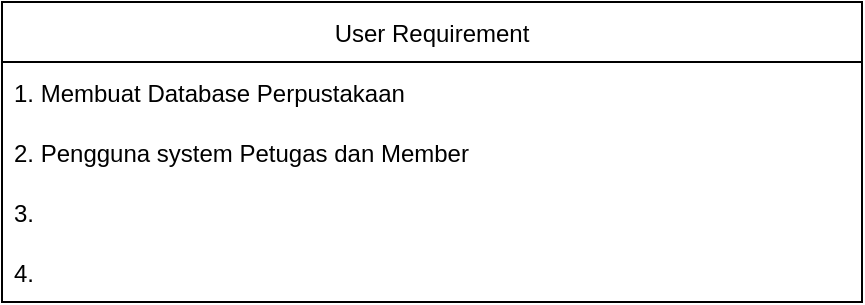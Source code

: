 <mxfile version="15.6.5" type="github"><diagram id="3bQUJpN8k2muaRIqIm6b" name="Page-1"><mxGraphModel dx="862" dy="428" grid="1" gridSize="10" guides="1" tooltips="1" connect="1" arrows="1" fold="1" page="1" pageScale="1" pageWidth="850" pageHeight="1100" math="0" shadow="0"><root><mxCell id="0"/><mxCell id="1" parent="0"/><mxCell id="HlvAQcf4TAFLOSOdBuCV-1" value="User Requirement" style="swimlane;fontStyle=0;childLayout=stackLayout;horizontal=1;startSize=30;horizontalStack=0;resizeParent=1;resizeParentMax=0;resizeLast=0;collapsible=1;marginBottom=0;fontColor=default;fillColor=default;strokeColor=default;" vertex="1" parent="1"><mxGeometry x="160" y="110" width="430" height="150" as="geometry"/></mxCell><mxCell id="HlvAQcf4TAFLOSOdBuCV-2" value="1. Membuat Database Perpustakaan" style="text;strokeColor=none;fillColor=none;align=left;verticalAlign=middle;spacingLeft=4;spacingRight=4;overflow=hidden;points=[[0,0.5],[1,0.5]];portConstraint=eastwest;rotatable=0;fontColor=default;" vertex="1" parent="HlvAQcf4TAFLOSOdBuCV-1"><mxGeometry y="30" width="430" height="30" as="geometry"/></mxCell><mxCell id="HlvAQcf4TAFLOSOdBuCV-3" value="2. Pengguna system Petugas dan Member" style="text;strokeColor=none;fillColor=none;align=left;verticalAlign=middle;spacingLeft=4;spacingRight=4;overflow=hidden;points=[[0,0.5],[1,0.5]];portConstraint=eastwest;rotatable=0;fontColor=default;" vertex="1" parent="HlvAQcf4TAFLOSOdBuCV-1"><mxGeometry y="60" width="430" height="30" as="geometry"/></mxCell><mxCell id="HlvAQcf4TAFLOSOdBuCV-4" value="3.    " style="text;strokeColor=none;fillColor=none;align=left;verticalAlign=middle;spacingLeft=4;spacingRight=4;overflow=hidden;points=[[0,0.5],[1,0.5]];portConstraint=eastwest;rotatable=0;fontColor=default;" vertex="1" parent="HlvAQcf4TAFLOSOdBuCV-1"><mxGeometry y="90" width="430" height="30" as="geometry"/></mxCell><mxCell id="HlvAQcf4TAFLOSOdBuCV-5" value="4.    " style="text;strokeColor=none;fillColor=none;align=left;verticalAlign=middle;spacingLeft=4;spacingRight=4;overflow=hidden;points=[[0,0.5],[1,0.5]];portConstraint=eastwest;rotatable=0;fontColor=default;" vertex="1" parent="HlvAQcf4TAFLOSOdBuCV-1"><mxGeometry y="120" width="430" height="30" as="geometry"/></mxCell></root></mxGraphModel></diagram></mxfile>